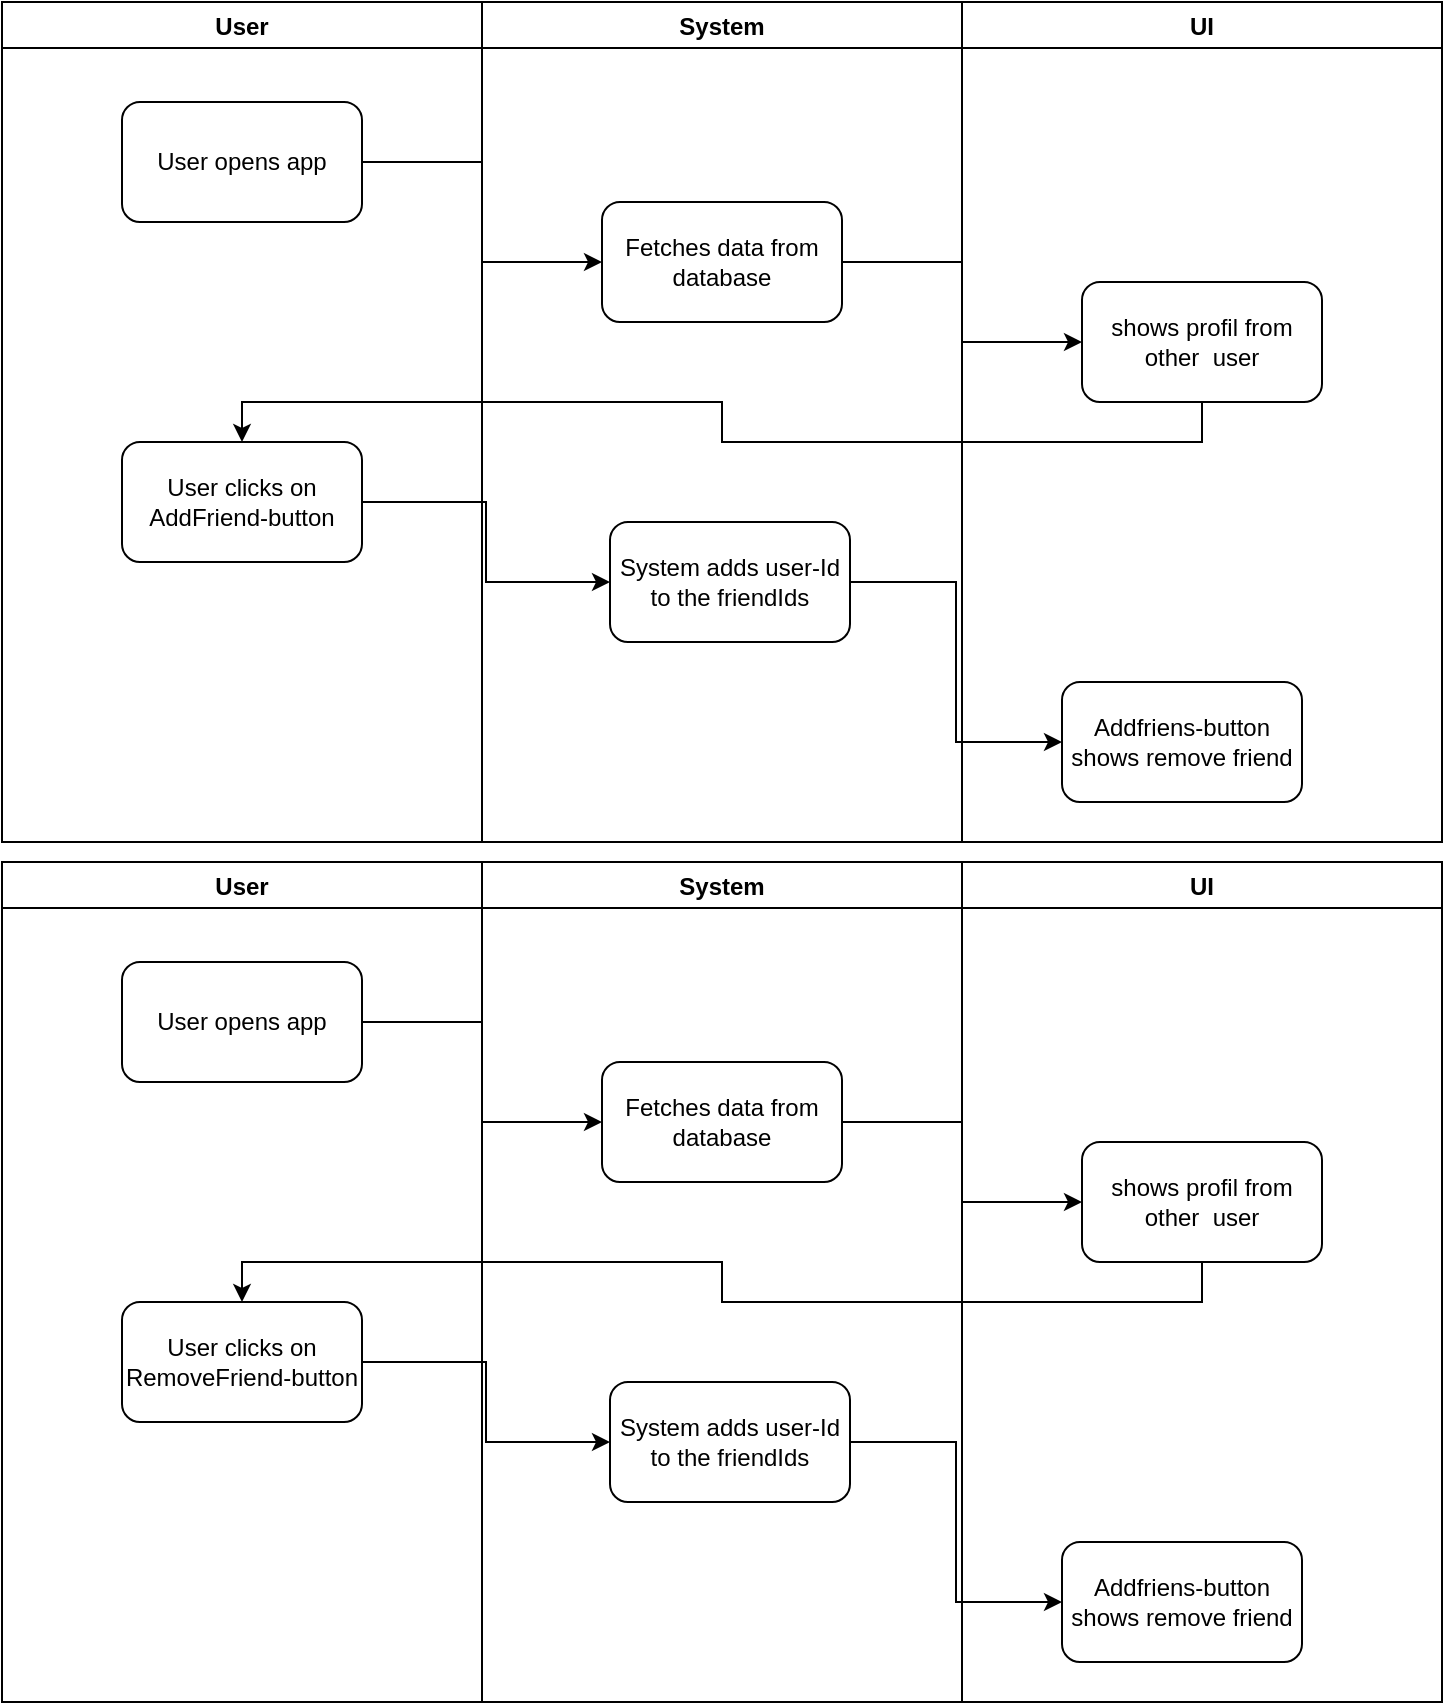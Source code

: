 <mxfile version="14.7.3" type="github">
  <diagram id="mxFwfCJ_ea5rsmRgDolw" name="Page-1">
    <mxGraphModel dx="1422" dy="794" grid="1" gridSize="10" guides="1" tooltips="1" connect="1" arrows="1" fold="1" page="1" pageScale="1" pageWidth="827" pageHeight="1169" math="0" shadow="0">
      <root>
        <mxCell id="0" />
        <mxCell id="1" parent="0" />
        <mxCell id="dgj0BqMtltZGMOPdDaVj-1" value="User" style="swimlane;" parent="1" vertex="1">
          <mxGeometry x="110" y="20" width="240" height="420" as="geometry" />
        </mxCell>
        <mxCell id="dgj0BqMtltZGMOPdDaVj-4" value="User opens app" style="rounded=1;whiteSpace=wrap;html=1;" parent="dgj0BqMtltZGMOPdDaVj-1" vertex="1">
          <mxGeometry x="60" y="50" width="120" height="60" as="geometry" />
        </mxCell>
        <mxCell id="dgj0BqMtltZGMOPdDaVj-9" value="User clicks on AddFriend-button" style="rounded=1;whiteSpace=wrap;html=1;" parent="dgj0BqMtltZGMOPdDaVj-1" vertex="1">
          <mxGeometry x="60" y="220" width="120" height="60" as="geometry" />
        </mxCell>
        <mxCell id="dgj0BqMtltZGMOPdDaVj-2" value="System" style="swimlane;" parent="1" vertex="1">
          <mxGeometry x="350" y="20" width="240" height="420" as="geometry" />
        </mxCell>
        <mxCell id="dgj0BqMtltZGMOPdDaVj-6" value="Fetches data from database" style="rounded=1;whiteSpace=wrap;html=1;" parent="dgj0BqMtltZGMOPdDaVj-2" vertex="1">
          <mxGeometry x="60" y="100" width="120" height="60" as="geometry" />
        </mxCell>
        <mxCell id="dgj0BqMtltZGMOPdDaVj-10" value="System adds user-Id to the friendIds" style="rounded=1;whiteSpace=wrap;html=1;" parent="dgj0BqMtltZGMOPdDaVj-2" vertex="1">
          <mxGeometry x="64" y="260" width="120" height="60" as="geometry" />
        </mxCell>
        <mxCell id="dgj0BqMtltZGMOPdDaVj-3" value="UI" style="swimlane;" parent="1" vertex="1">
          <mxGeometry x="590" y="20" width="240" height="420" as="geometry">
            <mxRectangle x="590" y="20" width="40" height="23" as="alternateBounds" />
          </mxGeometry>
        </mxCell>
        <mxCell id="dgj0BqMtltZGMOPdDaVj-8" value="shows profil from other&amp;nbsp; user" style="rounded=1;whiteSpace=wrap;html=1;" parent="dgj0BqMtltZGMOPdDaVj-3" vertex="1">
          <mxGeometry x="60" y="140" width="120" height="60" as="geometry" />
        </mxCell>
        <mxCell id="dgj0BqMtltZGMOPdDaVj-12" value="Addfriens-button shows remove friend" style="rounded=1;whiteSpace=wrap;html=1;" parent="dgj0BqMtltZGMOPdDaVj-3" vertex="1">
          <mxGeometry x="50" y="340" width="120" height="60" as="geometry" />
        </mxCell>
        <mxCell id="dgj0BqMtltZGMOPdDaVj-13" style="edgeStyle=orthogonalEdgeStyle;rounded=0;orthogonalLoop=1;jettySize=auto;html=1;exitX=1;exitY=0.5;exitDx=0;exitDy=0;entryX=0;entryY=0.5;entryDx=0;entryDy=0;" parent="1" source="dgj0BqMtltZGMOPdDaVj-4" target="dgj0BqMtltZGMOPdDaVj-6" edge="1">
          <mxGeometry relative="1" as="geometry" />
        </mxCell>
        <mxCell id="dgj0BqMtltZGMOPdDaVj-14" style="edgeStyle=orthogonalEdgeStyle;rounded=0;orthogonalLoop=1;jettySize=auto;html=1;exitX=1;exitY=0.5;exitDx=0;exitDy=0;entryX=0;entryY=0.5;entryDx=0;entryDy=0;" parent="1" source="dgj0BqMtltZGMOPdDaVj-6" target="dgj0BqMtltZGMOPdDaVj-8" edge="1">
          <mxGeometry relative="1" as="geometry" />
        </mxCell>
        <mxCell id="dgj0BqMtltZGMOPdDaVj-15" style="edgeStyle=orthogonalEdgeStyle;rounded=0;orthogonalLoop=1;jettySize=auto;html=1;exitX=0.5;exitY=1;exitDx=0;exitDy=0;entryX=0.5;entryY=0;entryDx=0;entryDy=0;" parent="1" source="dgj0BqMtltZGMOPdDaVj-8" target="dgj0BqMtltZGMOPdDaVj-9" edge="1">
          <mxGeometry relative="1" as="geometry" />
        </mxCell>
        <mxCell id="dgj0BqMtltZGMOPdDaVj-16" style="edgeStyle=orthogonalEdgeStyle;rounded=0;orthogonalLoop=1;jettySize=auto;html=1;exitX=1;exitY=0.5;exitDx=0;exitDy=0;entryX=0;entryY=0.5;entryDx=0;entryDy=0;" parent="1" source="dgj0BqMtltZGMOPdDaVj-9" target="dgj0BqMtltZGMOPdDaVj-10" edge="1">
          <mxGeometry relative="1" as="geometry" />
        </mxCell>
        <mxCell id="dgj0BqMtltZGMOPdDaVj-17" style="edgeStyle=orthogonalEdgeStyle;rounded=0;orthogonalLoop=1;jettySize=auto;html=1;exitX=1;exitY=0.5;exitDx=0;exitDy=0;entryX=0;entryY=0.5;entryDx=0;entryDy=0;" parent="1" source="dgj0BqMtltZGMOPdDaVj-10" target="dgj0BqMtltZGMOPdDaVj-12" edge="1">
          <mxGeometry relative="1" as="geometry" />
        </mxCell>
        <mxCell id="_gCklaBptlTKH92X1Ec0-1" value="User" style="swimlane;" vertex="1" parent="1">
          <mxGeometry x="110" y="450" width="240" height="420" as="geometry" />
        </mxCell>
        <mxCell id="_gCklaBptlTKH92X1Ec0-2" value="User opens app" style="rounded=1;whiteSpace=wrap;html=1;" vertex="1" parent="_gCklaBptlTKH92X1Ec0-1">
          <mxGeometry x="60" y="50" width="120" height="60" as="geometry" />
        </mxCell>
        <mxCell id="_gCklaBptlTKH92X1Ec0-3" value="User clicks on RemoveFriend-button" style="rounded=1;whiteSpace=wrap;html=1;" vertex="1" parent="_gCklaBptlTKH92X1Ec0-1">
          <mxGeometry x="60" y="220" width="120" height="60" as="geometry" />
        </mxCell>
        <mxCell id="_gCklaBptlTKH92X1Ec0-4" value="System" style="swimlane;" vertex="1" parent="1">
          <mxGeometry x="350" y="450" width="240" height="420" as="geometry" />
        </mxCell>
        <mxCell id="_gCklaBptlTKH92X1Ec0-5" value="Fetches data from database" style="rounded=1;whiteSpace=wrap;html=1;" vertex="1" parent="_gCklaBptlTKH92X1Ec0-4">
          <mxGeometry x="60" y="100" width="120" height="60" as="geometry" />
        </mxCell>
        <mxCell id="_gCklaBptlTKH92X1Ec0-6" value="System adds user-Id to the friendIds" style="rounded=1;whiteSpace=wrap;html=1;" vertex="1" parent="_gCklaBptlTKH92X1Ec0-4">
          <mxGeometry x="64" y="260" width="120" height="60" as="geometry" />
        </mxCell>
        <mxCell id="_gCklaBptlTKH92X1Ec0-7" value="UI" style="swimlane;" vertex="1" parent="1">
          <mxGeometry x="590" y="450" width="240" height="420" as="geometry">
            <mxRectangle x="590" y="20" width="40" height="23" as="alternateBounds" />
          </mxGeometry>
        </mxCell>
        <mxCell id="_gCklaBptlTKH92X1Ec0-8" value="shows profil from other&amp;nbsp; user" style="rounded=1;whiteSpace=wrap;html=1;" vertex="1" parent="_gCklaBptlTKH92X1Ec0-7">
          <mxGeometry x="60" y="140" width="120" height="60" as="geometry" />
        </mxCell>
        <mxCell id="_gCklaBptlTKH92X1Ec0-9" value="Addfriens-button shows remove friend" style="rounded=1;whiteSpace=wrap;html=1;" vertex="1" parent="_gCklaBptlTKH92X1Ec0-7">
          <mxGeometry x="50" y="340" width="120" height="60" as="geometry" />
        </mxCell>
        <mxCell id="_gCklaBptlTKH92X1Ec0-10" style="edgeStyle=orthogonalEdgeStyle;rounded=0;orthogonalLoop=1;jettySize=auto;html=1;exitX=1;exitY=0.5;exitDx=0;exitDy=0;entryX=0;entryY=0.5;entryDx=0;entryDy=0;" edge="1" parent="1" source="_gCklaBptlTKH92X1Ec0-2" target="_gCklaBptlTKH92X1Ec0-5">
          <mxGeometry relative="1" as="geometry" />
        </mxCell>
        <mxCell id="_gCklaBptlTKH92X1Ec0-11" style="edgeStyle=orthogonalEdgeStyle;rounded=0;orthogonalLoop=1;jettySize=auto;html=1;exitX=1;exitY=0.5;exitDx=0;exitDy=0;entryX=0;entryY=0.5;entryDx=0;entryDy=0;" edge="1" parent="1" source="_gCklaBptlTKH92X1Ec0-5" target="_gCklaBptlTKH92X1Ec0-8">
          <mxGeometry relative="1" as="geometry" />
        </mxCell>
        <mxCell id="_gCklaBptlTKH92X1Ec0-12" style="edgeStyle=orthogonalEdgeStyle;rounded=0;orthogonalLoop=1;jettySize=auto;html=1;exitX=0.5;exitY=1;exitDx=0;exitDy=0;entryX=0.5;entryY=0;entryDx=0;entryDy=0;" edge="1" parent="1" source="_gCklaBptlTKH92X1Ec0-8" target="_gCklaBptlTKH92X1Ec0-3">
          <mxGeometry relative="1" as="geometry" />
        </mxCell>
        <mxCell id="_gCklaBptlTKH92X1Ec0-13" style="edgeStyle=orthogonalEdgeStyle;rounded=0;orthogonalLoop=1;jettySize=auto;html=1;exitX=1;exitY=0.5;exitDx=0;exitDy=0;entryX=0;entryY=0.5;entryDx=0;entryDy=0;" edge="1" parent="1" source="_gCklaBptlTKH92X1Ec0-3" target="_gCklaBptlTKH92X1Ec0-6">
          <mxGeometry relative="1" as="geometry" />
        </mxCell>
        <mxCell id="_gCklaBptlTKH92X1Ec0-14" style="edgeStyle=orthogonalEdgeStyle;rounded=0;orthogonalLoop=1;jettySize=auto;html=1;exitX=1;exitY=0.5;exitDx=0;exitDy=0;entryX=0;entryY=0.5;entryDx=0;entryDy=0;" edge="1" parent="1" source="_gCklaBptlTKH92X1Ec0-6" target="_gCklaBptlTKH92X1Ec0-9">
          <mxGeometry relative="1" as="geometry" />
        </mxCell>
      </root>
    </mxGraphModel>
  </diagram>
</mxfile>
